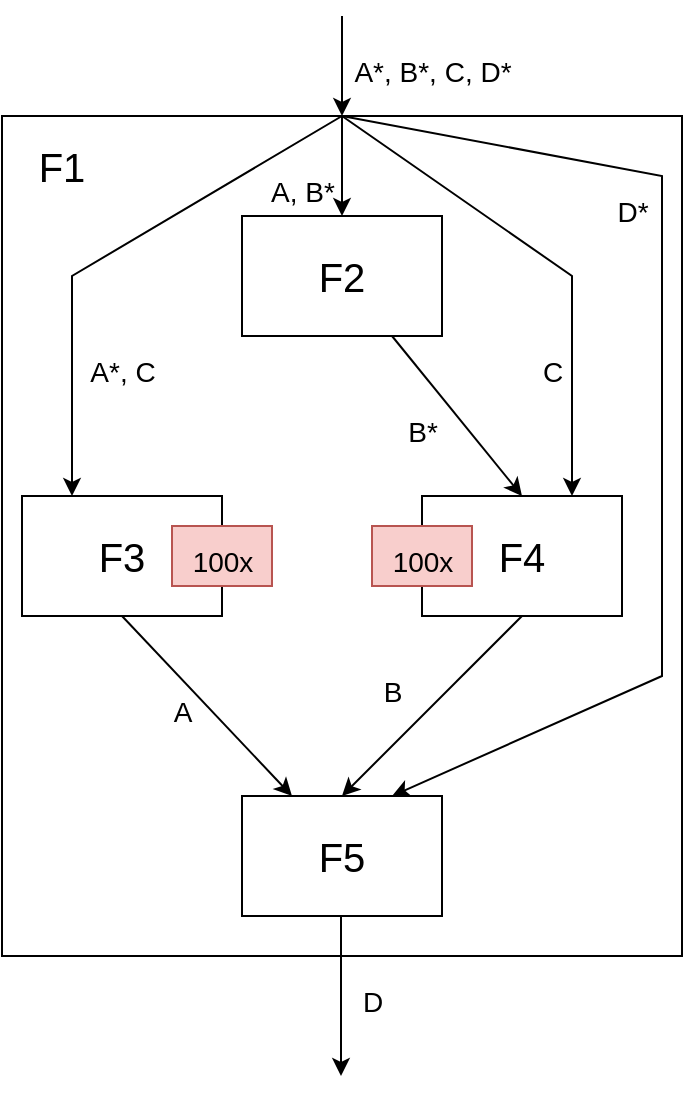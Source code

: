 <mxfile version="19.0.3" type="device"><diagram id="h8zETdFen16Qw3L3g09V" name="Page-1"><mxGraphModel dx="1422" dy="857" grid="1" gridSize="10" guides="1" tooltips="1" connect="1" arrows="1" fold="1" page="1" pageScale="1" pageWidth="827" pageHeight="1169" math="0" shadow="0"><root><mxCell id="0"/><mxCell id="1" parent="0"/><mxCell id="acynsnIjRWUAIe8932P--14" value="&lt;p&gt;&lt;br&gt;&lt;/p&gt;" style="rounded=0;whiteSpace=wrap;html=1;fontSize=1;strokeWidth=1;align=left;" vertex="1" parent="1"><mxGeometry x="200" y="160" width="340" height="420" as="geometry"/></mxCell><mxCell id="acynsnIjRWUAIe8932P--1" value="&lt;p style=&quot;font-size: 20px;&quot;&gt;F2&lt;/p&gt;" style="rounded=0;whiteSpace=wrap;html=1;" vertex="1" parent="1"><mxGeometry x="320" y="210" width="100" height="60" as="geometry"/></mxCell><mxCell id="acynsnIjRWUAIe8932P--2" value="&lt;p style=&quot;font-size: 20px;&quot;&gt;F3&lt;/p&gt;" style="rounded=0;whiteSpace=wrap;html=1;" vertex="1" parent="1"><mxGeometry x="210" y="350" width="100" height="60" as="geometry"/></mxCell><mxCell id="acynsnIjRWUAIe8932P--3" value="&lt;p style=&quot;font-size: 20px;&quot;&gt;F4&lt;/p&gt;" style="rounded=0;whiteSpace=wrap;html=1;" vertex="1" parent="1"><mxGeometry x="410" y="350" width="100" height="60" as="geometry"/></mxCell><mxCell id="acynsnIjRWUAIe8932P--4" value="&lt;p style=&quot;font-size: 20px;&quot;&gt;F5&lt;/p&gt;" style="rounded=0;whiteSpace=wrap;html=1;" vertex="1" parent="1"><mxGeometry x="320" y="500" width="100" height="60" as="geometry"/></mxCell><mxCell id="acynsnIjRWUAIe8932P--7" value="" style="endArrow=classic;html=1;rounded=0;fontSize=20;exitX=0.75;exitY=1;exitDx=0;exitDy=0;entryX=0.5;entryY=0;entryDx=0;entryDy=0;" edge="1" parent="1" source="acynsnIjRWUAIe8932P--1" target="acynsnIjRWUAIe8932P--3"><mxGeometry width="50" height="50" relative="1" as="geometry"><mxPoint x="350" y="280" as="sourcePoint"/><mxPoint x="280" y="360" as="targetPoint"/></mxGeometry></mxCell><mxCell id="acynsnIjRWUAIe8932P--11" value="" style="endArrow=classic;html=1;rounded=0;fontSize=20;exitX=0.5;exitY=1;exitDx=0;exitDy=0;entryX=0.25;entryY=0;entryDx=0;entryDy=0;" edge="1" parent="1" source="acynsnIjRWUAIe8932P--2" target="acynsnIjRWUAIe8932P--4"><mxGeometry width="50" height="50" relative="1" as="geometry"><mxPoint x="400" y="390" as="sourcePoint"/><mxPoint x="450" y="340" as="targetPoint"/></mxGeometry></mxCell><mxCell id="acynsnIjRWUAIe8932P--12" value="" style="endArrow=classic;html=1;rounded=0;fontSize=20;exitX=0.5;exitY=1;exitDx=0;exitDy=0;entryX=0.5;entryY=0;entryDx=0;entryDy=0;" edge="1" parent="1" source="acynsnIjRWUAIe8932P--3" target="acynsnIjRWUAIe8932P--4"><mxGeometry width="50" height="50" relative="1" as="geometry"><mxPoint x="400" y="390" as="sourcePoint"/><mxPoint x="450" y="340" as="targetPoint"/></mxGeometry></mxCell><mxCell id="acynsnIjRWUAIe8932P--15" value="F1" style="text;html=1;strokeColor=none;fillColor=none;align=center;verticalAlign=middle;whiteSpace=wrap;rounded=0;fontSize=20;" vertex="1" parent="1"><mxGeometry x="200" y="170" width="60" height="30" as="geometry"/></mxCell><mxCell id="acynsnIjRWUAIe8932P--16" value="" style="endArrow=classic;html=1;rounded=0;fontSize=20;" edge="1" parent="1"><mxGeometry width="50" height="50" relative="1" as="geometry"><mxPoint x="370" y="110" as="sourcePoint"/><mxPoint x="370" y="160" as="targetPoint"/></mxGeometry></mxCell><mxCell id="acynsnIjRWUAIe8932P--17" value="" style="endArrow=classic;html=1;rounded=0;fontSize=20;entryX=0.5;entryY=0;entryDx=0;entryDy=0;" edge="1" parent="1"><mxGeometry width="50" height="50" relative="1" as="geometry"><mxPoint x="369.5" y="560" as="sourcePoint"/><mxPoint x="369.5" y="640" as="targetPoint"/></mxGeometry></mxCell><mxCell id="acynsnIjRWUAIe8932P--19" value="" style="endArrow=classic;html=1;rounded=0;fontSize=20;exitX=0.5;exitY=0;exitDx=0;exitDy=0;" edge="1" parent="1" source="acynsnIjRWUAIe8932P--14" target="acynsnIjRWUAIe8932P--1"><mxGeometry width="50" height="50" relative="1" as="geometry"><mxPoint x="400" y="470" as="sourcePoint"/><mxPoint x="450" y="420" as="targetPoint"/></mxGeometry></mxCell><mxCell id="acynsnIjRWUAIe8932P--20" value="" style="endArrow=classic;html=1;rounded=0;fontSize=20;exitX=0.5;exitY=0;exitDx=0;exitDy=0;entryX=0.75;entryY=0;entryDx=0;entryDy=0;" edge="1" parent="1" source="acynsnIjRWUAIe8932P--14" target="acynsnIjRWUAIe8932P--3"><mxGeometry width="50" height="50" relative="1" as="geometry"><mxPoint x="400" y="470" as="sourcePoint"/><mxPoint x="450" y="420" as="targetPoint"/><Array as="points"><mxPoint x="485" y="240"/></Array></mxGeometry></mxCell><mxCell id="acynsnIjRWUAIe8932P--21" value="" style="endArrow=classic;html=1;rounded=0;fontSize=20;entryX=0.25;entryY=0;entryDx=0;entryDy=0;" edge="1" parent="1" target="acynsnIjRWUAIe8932P--2"><mxGeometry width="50" height="50" relative="1" as="geometry"><mxPoint x="370" y="160" as="sourcePoint"/><mxPoint x="450" y="420" as="targetPoint"/><Array as="points"><mxPoint x="235" y="240"/></Array></mxGeometry></mxCell><mxCell id="acynsnIjRWUAIe8932P--22" value="" style="endArrow=classic;html=1;rounded=0;fontSize=20;exitX=0.5;exitY=0;exitDx=0;exitDy=0;entryX=0.75;entryY=0;entryDx=0;entryDy=0;" edge="1" parent="1" source="acynsnIjRWUAIe8932P--14" target="acynsnIjRWUAIe8932P--4"><mxGeometry width="50" height="50" relative="1" as="geometry"><mxPoint x="400" y="470" as="sourcePoint"/><mxPoint x="450" y="420" as="targetPoint"/><Array as="points"><mxPoint x="530" y="190"/><mxPoint x="530" y="440"/></Array></mxGeometry></mxCell><mxCell id="acynsnIjRWUAIe8932P--23" value="&lt;font style=&quot;font-size: 14px;&quot;&gt;A*, B*, C, D*&lt;/font&gt;" style="text;html=1;align=center;verticalAlign=middle;resizable=0;points=[];autosize=1;strokeColor=none;fillColor=none;fontSize=20;" vertex="1" parent="1"><mxGeometry x="370" y="120" width="90" height="30" as="geometry"/></mxCell><mxCell id="acynsnIjRWUAIe8932P--24" value="&lt;font style=&quot;font-size: 14px;&quot;&gt;D&lt;/font&gt;" style="text;html=1;align=center;verticalAlign=middle;resizable=0;points=[];autosize=1;strokeColor=none;fillColor=none;fontSize=20;" vertex="1" parent="1"><mxGeometry x="370" y="585" width="30" height="30" as="geometry"/></mxCell><mxCell id="acynsnIjRWUAIe8932P--25" value="&lt;font style=&quot;font-size: 14px;&quot;&gt;A, B*&lt;/font&gt;" style="text;html=1;align=center;verticalAlign=middle;resizable=0;points=[];autosize=1;strokeColor=none;fillColor=none;fontSize=20;" vertex="1" parent="1"><mxGeometry x="325" y="180" width="50" height="30" as="geometry"/></mxCell><mxCell id="acynsnIjRWUAIe8932P--26" value="&lt;font style=&quot;font-size: 14px;&quot;&gt;A*, C&lt;/font&gt;" style="text;html=1;align=center;verticalAlign=middle;resizable=0;points=[];autosize=1;strokeColor=none;fillColor=none;fontSize=20;" vertex="1" parent="1"><mxGeometry x="235" y="270" width="50" height="30" as="geometry"/></mxCell><mxCell id="acynsnIjRWUAIe8932P--27" value="&lt;font style=&quot;font-size: 14px;&quot;&gt;B*&lt;/font&gt;" style="text;html=1;align=center;verticalAlign=middle;resizable=0;points=[];autosize=1;strokeColor=none;fillColor=none;fontSize=20;" vertex="1" parent="1"><mxGeometry x="395" y="300" width="30" height="30" as="geometry"/></mxCell><mxCell id="acynsnIjRWUAIe8932P--28" value="&lt;font style=&quot;font-size: 14px;&quot;&gt;C&lt;/font&gt;" style="text;html=1;align=center;verticalAlign=middle;resizable=0;points=[];autosize=1;strokeColor=none;fillColor=none;fontSize=20;" vertex="1" parent="1"><mxGeometry x="460" y="270" width="30" height="30" as="geometry"/></mxCell><mxCell id="acynsnIjRWUAIe8932P--29" value="&lt;font style=&quot;font-size: 14px;&quot;&gt;D*&lt;/font&gt;" style="text;html=1;align=center;verticalAlign=middle;resizable=0;points=[];autosize=1;strokeColor=none;fillColor=none;fontSize=20;" vertex="1" parent="1"><mxGeometry x="500" y="190" width="30" height="30" as="geometry"/></mxCell><mxCell id="acynsnIjRWUAIe8932P--30" value="&lt;font style=&quot;font-size: 14px;&quot;&gt;B&lt;/font&gt;" style="text;html=1;align=center;verticalAlign=middle;resizable=0;points=[];autosize=1;strokeColor=none;fillColor=none;fontSize=20;" vertex="1" parent="1"><mxGeometry x="385" y="430" width="20" height="30" as="geometry"/></mxCell><mxCell id="acynsnIjRWUAIe8932P--31" value="&lt;font style=&quot;font-size: 14px;&quot;&gt;A&lt;/font&gt;" style="text;html=1;align=center;verticalAlign=middle;resizable=0;points=[];autosize=1;strokeColor=none;fillColor=none;fontSize=20;" vertex="1" parent="1"><mxGeometry x="280" y="440" width="20" height="30" as="geometry"/></mxCell><mxCell id="acynsnIjRWUAIe8932P--32" value="&lt;font style=&quot;font-size: 14px;&quot;&gt;100x&lt;/font&gt;" style="text;html=1;align=center;verticalAlign=middle;resizable=0;points=[];autosize=1;strokeColor=#b85450;fillColor=#f8cecc;fontSize=20;" vertex="1" parent="1"><mxGeometry x="285" y="365" width="50" height="30" as="geometry"/></mxCell><mxCell id="acynsnIjRWUAIe8932P--33" value="&lt;font style=&quot;font-size: 14px;&quot;&gt;100x&lt;/font&gt;" style="text;html=1;align=center;verticalAlign=middle;resizable=0;points=[];autosize=1;strokeColor=#b85450;fillColor=#f8cecc;fontSize=20;" vertex="1" parent="1"><mxGeometry x="385" y="365" width="50" height="30" as="geometry"/></mxCell></root></mxGraphModel></diagram></mxfile>